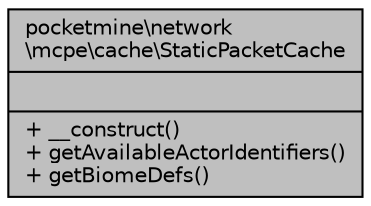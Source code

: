 digraph "pocketmine\network\mcpe\cache\StaticPacketCache"
{
 // INTERACTIVE_SVG=YES
 // LATEX_PDF_SIZE
  edge [fontname="Helvetica",fontsize="10",labelfontname="Helvetica",labelfontsize="10"];
  node [fontname="Helvetica",fontsize="10",shape=record];
  Node1 [label="{pocketmine\\network\l\\mcpe\\cache\\StaticPacketCache\n||+ __construct()\l+ getAvailableActorIdentifiers()\l+ getBiomeDefs()\l}",height=0.2,width=0.4,color="black", fillcolor="grey75", style="filled", fontcolor="black",tooltip=" "];
}
